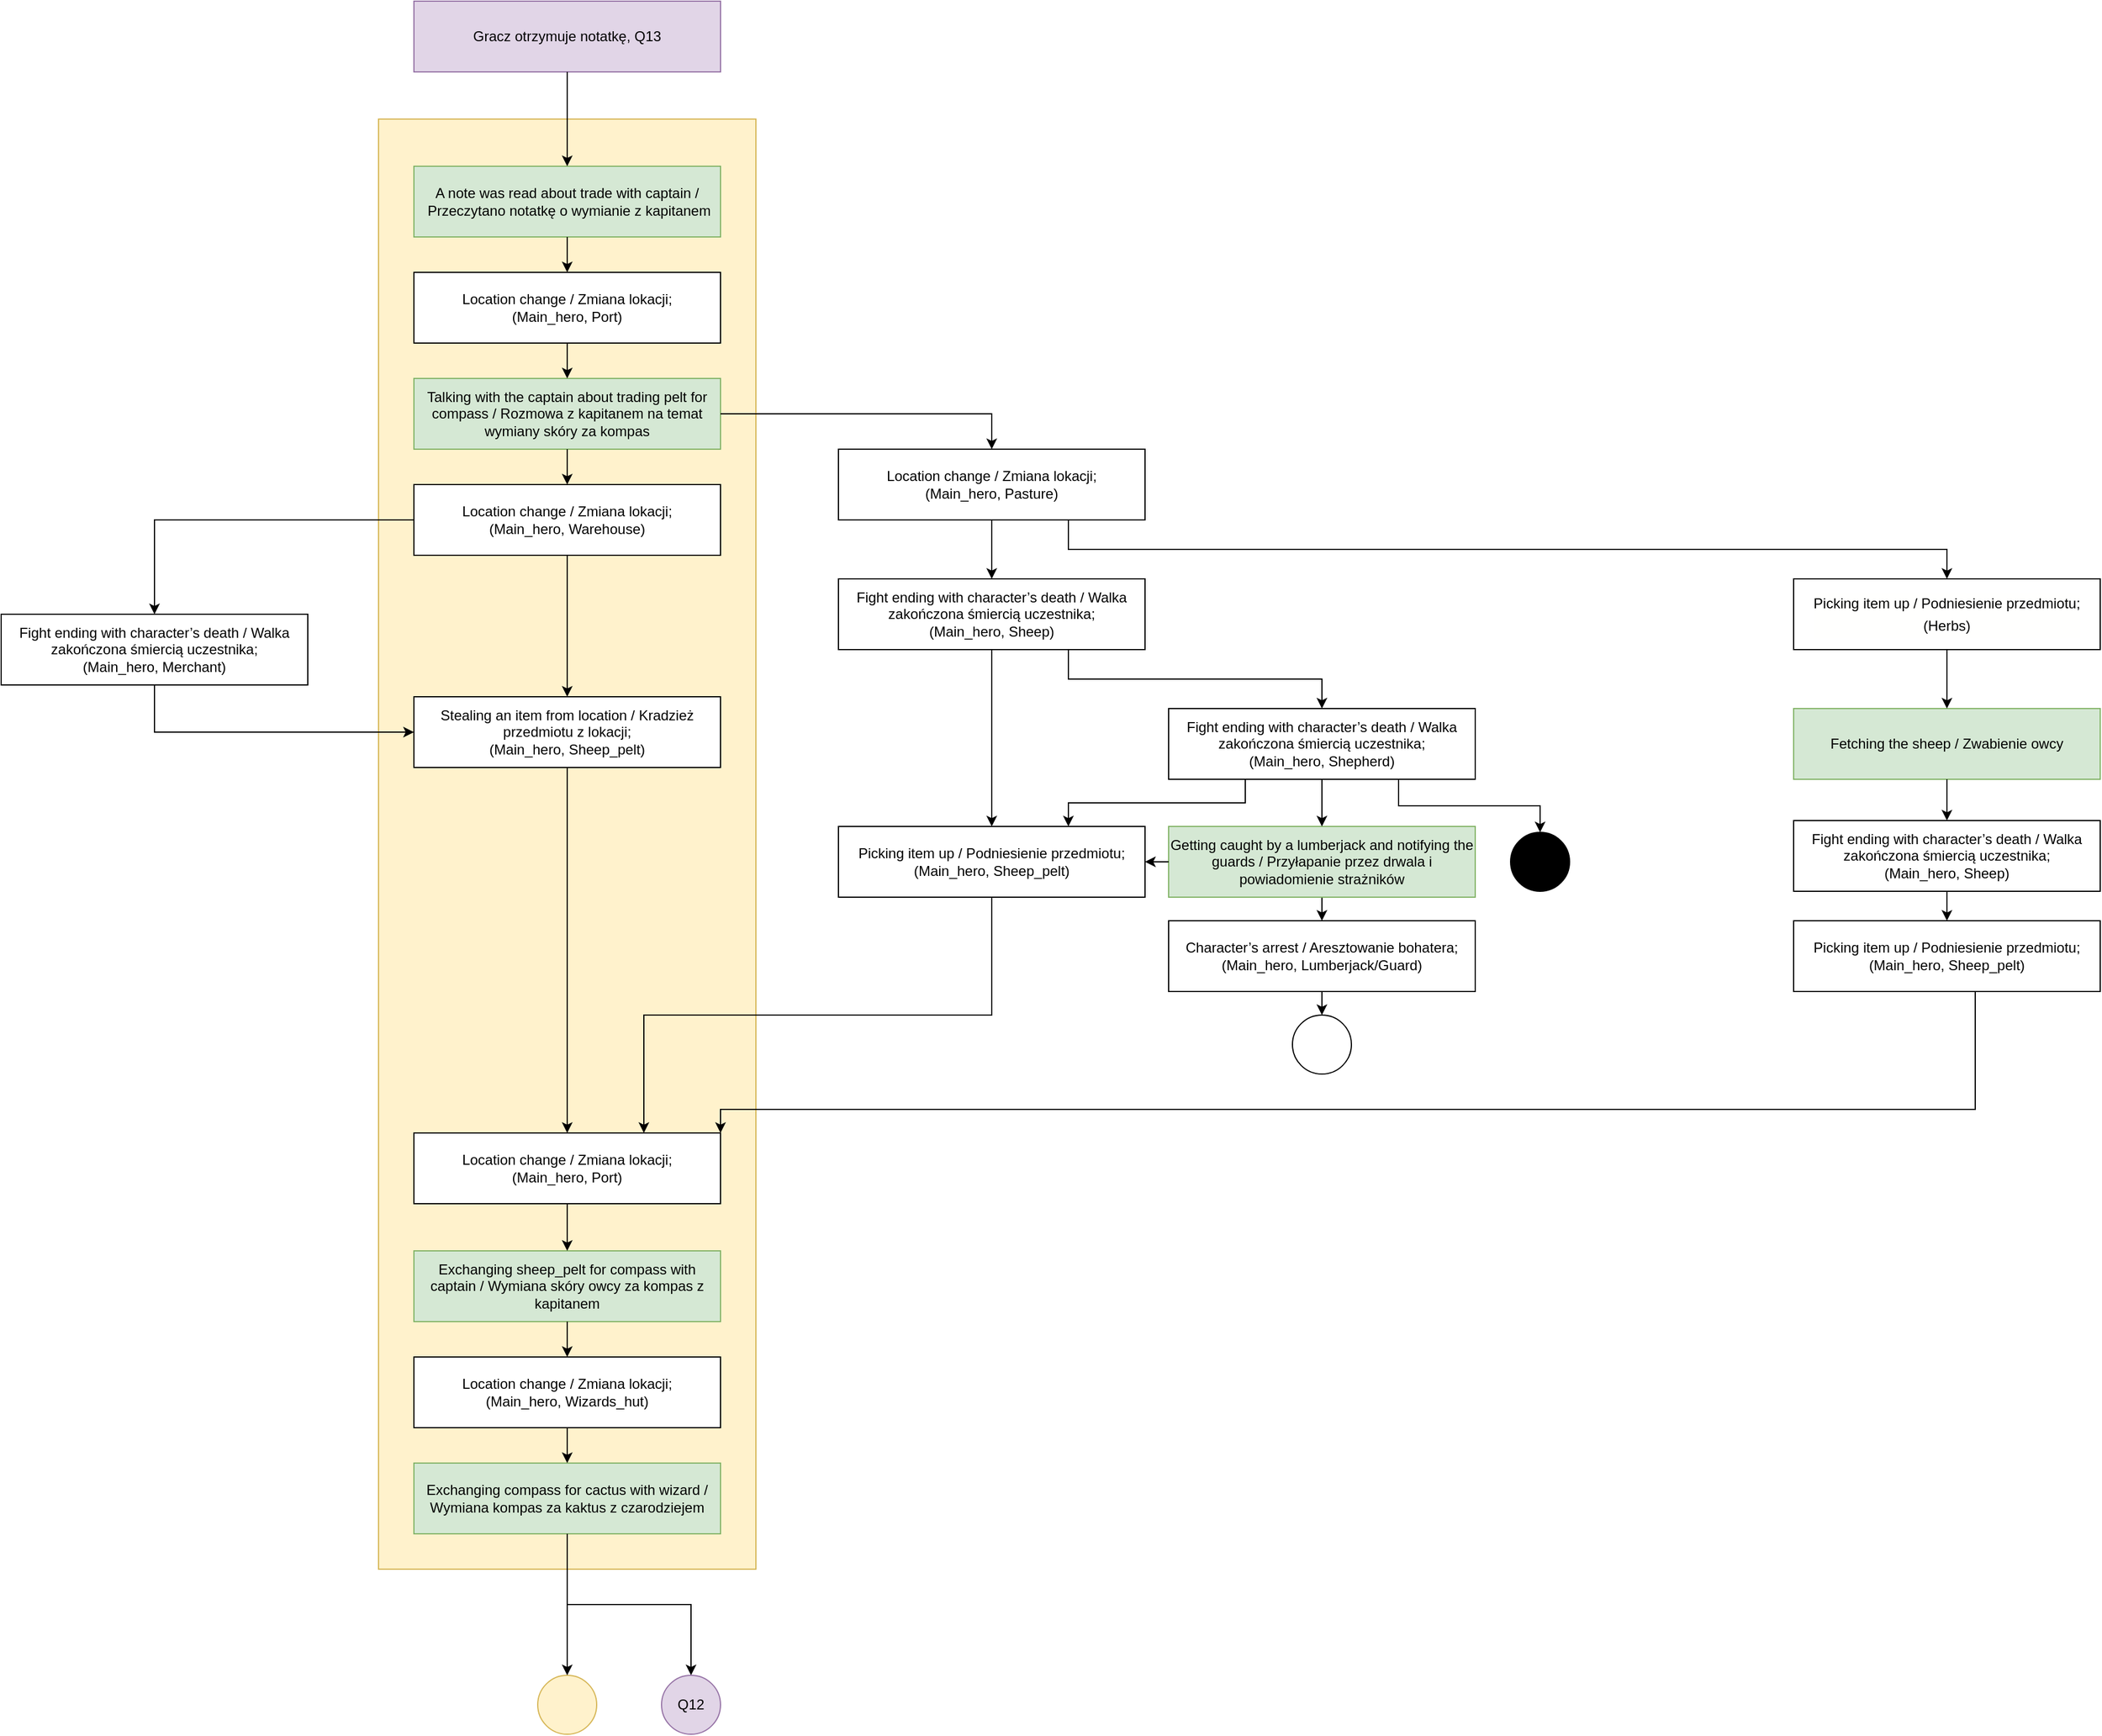 <mxfile version="14.5.1" type="device"><diagram id="sRt3XOSSRc_ZD3XOfln8" name="Page-1"><mxGraphModel dx="1662" dy="2670" grid="1" gridSize="10" guides="1" tooltips="1" connect="1" arrows="1" fold="1" page="1" pageScale="1" pageWidth="1169" pageHeight="1654" math="0" shadow="0"><root><mxCell id="0"/><mxCell id="1" parent="0"/><mxCell id="6zPYJ-crkqrLIFzcZijL-1" value="" style="rounded=0;whiteSpace=wrap;html=1;fillColor=#FFF2CC;strokeColor=#d6b656;" parent="1" vertex="1"><mxGeometry x="400" y="50" width="320" height="1230" as="geometry"/></mxCell><mxCell id="7CqqYZUphyjUY_CvdWLK-1" value="&lt;div style=&quot;&quot;&gt;&lt;font style=&quot;font-size: 12px;&quot;&gt;A note was read about trade with captain /&lt;/font&gt;&lt;/div&gt;&lt;div style=&quot;&quot;&gt;&lt;font style=&quot;font-size: 12px;&quot;&gt;&amp;nbsp;Przeczytano notatkę o wymianie z kapitanem&lt;br&gt;&lt;/font&gt;&lt;/div&gt;" style="rounded=0;whiteSpace=wrap;html=1;fillColor=#d5e8d4;strokeColor=#82b366;" parent="1" vertex="1"><mxGeometry x="430" y="90" width="260" height="60" as="geometry"/></mxCell><mxCell id="T73-PcmhlN8OZCeOkNLN-1" value="&lt;div&gt;Location change / Zmiana lokacji;&lt;/div&gt;&lt;div&gt;(Main_hero, Port)&lt;br&gt;&lt;/div&gt;" style="rounded=0;whiteSpace=wrap;html=1;" parent="1" vertex="1"><mxGeometry x="430" y="180" width="260" height="60" as="geometry"/></mxCell><mxCell id="T73-PcmhlN8OZCeOkNLN-2" value="&lt;font style=&quot;font-size: 12px;&quot;&gt;Talking with the captain about trading pelt for compass / Rozmowa z kapitanem na temat wymiany skóry za kompas&lt;br&gt;&lt;/font&gt;" style="rounded=0;whiteSpace=wrap;html=1;fillColor=#d5e8d4;strokeColor=#82b366;" parent="1" vertex="1"><mxGeometry x="430" y="270" width="260" height="60" as="geometry"/></mxCell><mxCell id="T73-PcmhlN8OZCeOkNLN-3" value="&lt;div&gt;Location change / Zmiana lokacji;&lt;/div&gt;&lt;div&gt;(Main_hero, Warehouse)&lt;br&gt;&lt;/div&gt;" style="rounded=0;whiteSpace=wrap;html=1;" parent="1" vertex="1"><mxGeometry x="430" y="360" width="260" height="60" as="geometry"/></mxCell><mxCell id="T73-PcmhlN8OZCeOkNLN-4" value="&lt;div&gt;Location change / Zmiana lokacji;&lt;/div&gt;&lt;div&gt;(Main_hero, Pasture)&lt;br&gt;&lt;/div&gt;" style="rounded=0;whiteSpace=wrap;html=1;" parent="1" vertex="1"><mxGeometry x="790" y="330" width="260" height="60" as="geometry"/></mxCell><mxCell id="0s86_DC0YG0aBVZ3_fCU-7" value="" style="edgeStyle=orthogonalEdgeStyle;rounded=0;orthogonalLoop=1;jettySize=auto;html=1;entryX=0.5;entryY=0;entryDx=0;entryDy=0;" parent="1" source="kFfQihlGCeQOxYCqwDpU-2" target="kFfQihlGCeQOxYCqwDpU-33" edge="1"><mxGeometry relative="1" as="geometry"><mxPoint x="560.0" y="910" as="targetPoint"/></mxGeometry></mxCell><mxCell id="kFfQihlGCeQOxYCqwDpU-2" value="&lt;div&gt;Stealing an item from location / Kradzież przedmiotu z lokacji;&lt;br&gt;(Main_hero, Sheep_pelt)&lt;/div&gt;" style="rounded=0;whiteSpace=wrap;html=1;" parent="1" vertex="1"><mxGeometry x="430" y="540" width="260" height="60" as="geometry"/></mxCell><mxCell id="kFfQihlGCeQOxYCqwDpU-16" value="" style="endArrow=classic;html=1;rounded=0;entryX=0.5;entryY=0;entryDx=0;entryDy=0;exitX=0.5;exitY=1;exitDx=0;exitDy=0;" parent="1" source="T73-PcmhlN8OZCeOkNLN-3" target="kFfQihlGCeQOxYCqwDpU-2" edge="1"><mxGeometry width="50" height="50" relative="1" as="geometry"><mxPoint x="560" y="520" as="sourcePoint"/><mxPoint x="80" y="600" as="targetPoint"/></mxGeometry></mxCell><mxCell id="kFfQihlGCeQOxYCqwDpU-18" value="" style="endArrow=classic;html=1;rounded=0;exitX=0.5;exitY=1;exitDx=0;exitDy=0;" parent="1" source="7CqqYZUphyjUY_CvdWLK-1" target="T73-PcmhlN8OZCeOkNLN-1" edge="1"><mxGeometry width="50" height="50" relative="1" as="geometry"><mxPoint x="750" y="380" as="sourcePoint"/><mxPoint x="800" y="330" as="targetPoint"/></mxGeometry></mxCell><mxCell id="kFfQihlGCeQOxYCqwDpU-19" value="" style="endArrow=classic;html=1;rounded=0;exitX=0.5;exitY=1;exitDx=0;exitDy=0;entryX=0.5;entryY=0;entryDx=0;entryDy=0;" parent="1" source="T73-PcmhlN8OZCeOkNLN-1" target="T73-PcmhlN8OZCeOkNLN-2" edge="1"><mxGeometry width="50" height="50" relative="1" as="geometry"><mxPoint x="750" y="380" as="sourcePoint"/><mxPoint x="800" y="330" as="targetPoint"/></mxGeometry></mxCell><mxCell id="kFfQihlGCeQOxYCqwDpU-20" value="" style="endArrow=classic;html=1;rounded=0;exitX=1;exitY=0.5;exitDx=0;exitDy=0;entryX=0.5;entryY=0;entryDx=0;entryDy=0;edgeStyle=orthogonalEdgeStyle;" parent="1" source="T73-PcmhlN8OZCeOkNLN-2" target="T73-PcmhlN8OZCeOkNLN-4" edge="1"><mxGeometry width="50" height="50" relative="1" as="geometry"><mxPoint x="1060" y="380" as="sourcePoint"/><mxPoint x="1110" y="330" as="targetPoint"/></mxGeometry></mxCell><mxCell id="kFfQihlGCeQOxYCqwDpU-21" value="&lt;div&gt;Fetching the sheep / Zwabienie owcy&lt;/div&gt;" style="rounded=0;whiteSpace=wrap;html=1;fillColor=#d5e8d4;strokeColor=#82b366;" parent="1" vertex="1"><mxGeometry x="1600" y="550" width="260" height="60" as="geometry"/></mxCell><mxCell id="kFfQihlGCeQOxYCqwDpU-23" value="&lt;div&gt;Fight ending with character’s death / Walka zakończona śmiercią uczestnika;&lt;/div&gt;&lt;div&gt;(Main_hero, Shepherd)&lt;br&gt;&lt;/div&gt;" style="rounded=0;whiteSpace=wrap;html=1;" parent="1" vertex="1"><mxGeometry x="1070" y="550" width="260" height="60" as="geometry"/></mxCell><mxCell id="kFfQihlGCeQOxYCqwDpU-24" value="" style="ellipse;whiteSpace=wrap;html=1;aspect=fixed;fillColor=#000000000;" parent="1" vertex="1"><mxGeometry x="1360" y="655" width="50" height="50" as="geometry"/></mxCell><mxCell id="kFfQihlGCeQOxYCqwDpU-25" value="" style="endArrow=classic;html=1;rounded=0;exitX=0.75;exitY=1;exitDx=0;exitDy=0;entryX=0.5;entryY=0;entryDx=0;entryDy=0;edgeStyle=orthogonalEdgeStyle;" parent="1" source="kFfQihlGCeQOxYCqwDpU-23" target="kFfQihlGCeQOxYCqwDpU-24" edge="1"><mxGeometry width="50" height="50" relative="1" as="geometry"><mxPoint x="750" y="610" as="sourcePoint"/><mxPoint x="800" y="560" as="targetPoint"/></mxGeometry></mxCell><mxCell id="kFfQihlGCeQOxYCqwDpU-33" value="&lt;div&gt;Location change / Zmiana lokacji;&lt;/div&gt;&lt;div&gt;(Main_hero, Port)&lt;br&gt;&lt;/div&gt;" style="rounded=0;whiteSpace=wrap;html=1;" parent="1" vertex="1"><mxGeometry x="430" y="910" width="260" height="60" as="geometry"/></mxCell><mxCell id="kFfQihlGCeQOxYCqwDpU-35" value="&lt;div&gt;Exchanging sheep_pelt for compass with captain / Wymiana skóry owcy za kompas z kapitanem&lt;br&gt;&lt;/div&gt;" style="rounded=0;whiteSpace=wrap;html=1;fillColor=#d5e8d4;strokeColor=#82b366;" parent="1" vertex="1"><mxGeometry x="430" y="1010" width="260" height="60" as="geometry"/></mxCell><mxCell id="kFfQihlGCeQOxYCqwDpU-36" value="" style="endArrow=classic;html=1;rounded=0;exitX=0.5;exitY=1;exitDx=0;exitDy=0;" parent="1" source="kFfQihlGCeQOxYCqwDpU-33" target="kFfQihlGCeQOxYCqwDpU-35" edge="1"><mxGeometry width="50" height="50" relative="1" as="geometry"><mxPoint x="740" y="1010" as="sourcePoint"/><mxPoint x="790" y="960" as="targetPoint"/></mxGeometry></mxCell><mxCell id="kFfQihlGCeQOxYCqwDpU-37" value="&lt;div&gt;Location change / Zmiana lokacji;&lt;/div&gt;&lt;div&gt;(Main_hero, Wizards_hut)&lt;br&gt;&lt;/div&gt;" style="rounded=0;whiteSpace=wrap;html=1;" parent="1" vertex="1"><mxGeometry x="430" y="1100" width="260" height="60" as="geometry"/></mxCell><mxCell id="kFfQihlGCeQOxYCqwDpU-38" value="" style="endArrow=classic;html=1;rounded=0;exitX=0.5;exitY=1;exitDx=0;exitDy=0;entryX=0.5;entryY=0;entryDx=0;entryDy=0;" parent="1" source="kFfQihlGCeQOxYCqwDpU-35" target="kFfQihlGCeQOxYCqwDpU-37" edge="1"><mxGeometry width="50" height="50" relative="1" as="geometry"><mxPoint x="740" y="1000" as="sourcePoint"/><mxPoint x="790" y="950" as="targetPoint"/></mxGeometry></mxCell><mxCell id="kFfQihlGCeQOxYCqwDpU-39" value="&lt;div&gt;Exchanging compass for cactus with wizard / Wymiana kompas za kaktus z czarodziejem&lt;/div&gt;" style="rounded=0;whiteSpace=wrap;html=1;fillColor=#d5e8d4;strokeColor=#82b366;" parent="1" vertex="1"><mxGeometry x="430" y="1190" width="260" height="60" as="geometry"/></mxCell><mxCell id="kFfQihlGCeQOxYCqwDpU-40" value="" style="endArrow=classic;html=1;rounded=0;exitX=0.5;exitY=1;exitDx=0;exitDy=0;entryX=0.5;entryY=0;entryDx=0;entryDy=0;" parent="1" source="kFfQihlGCeQOxYCqwDpU-37" target="kFfQihlGCeQOxYCqwDpU-39" edge="1"><mxGeometry width="50" height="50" relative="1" as="geometry"><mxPoint x="740" y="1010" as="sourcePoint"/><mxPoint x="790" y="960" as="targetPoint"/></mxGeometry></mxCell><mxCell id="0s86_DC0YG0aBVZ3_fCU-14" style="edgeStyle=orthogonalEdgeStyle;rounded=0;orthogonalLoop=1;jettySize=auto;html=1;exitX=0.5;exitY=1;exitDx=0;exitDy=0;entryX=0.5;entryY=0;entryDx=0;entryDy=0;fontSize=12;" parent="1" source="kFfQihlGCeQOxYCqwDpU-43" target="kFfQihlGCeQOxYCqwDpU-44" edge="1"><mxGeometry relative="1" as="geometry"/></mxCell><mxCell id="kFfQihlGCeQOxYCqwDpU-43" value="&lt;div&gt;Getting caught by a lumberjack and notifying the guards / Przyłapanie przez drwala i powiadomienie strażników&lt;br&gt;&lt;/div&gt;" style="rounded=0;whiteSpace=wrap;html=1;fillColor=#d5e8d4;strokeColor=#82b366;" parent="1" vertex="1"><mxGeometry x="1070" y="650" width="260" height="60" as="geometry"/></mxCell><mxCell id="kFfQihlGCeQOxYCqwDpU-44" value="&lt;div&gt;Character’s arrest / Aresztowanie bohatera;&lt;/div&gt;&lt;div&gt;(Main_hero, Lumberjack/Guard)&lt;br&gt;&lt;/div&gt;" style="rounded=0;whiteSpace=wrap;html=1;" parent="1" vertex="1"><mxGeometry x="1070" y="730" width="260" height="60" as="geometry"/></mxCell><mxCell id="kFfQihlGCeQOxYCqwDpU-47" value="" style="ellipse;whiteSpace=wrap;html=1;aspect=fixed;fillColor=#ffffff;" parent="1" vertex="1"><mxGeometry x="1175" y="810" width="50" height="50" as="geometry"/></mxCell><mxCell id="kFfQihlGCeQOxYCqwDpU-48" value="" style="endArrow=classic;html=1;rounded=0;exitX=0.5;exitY=1;exitDx=0;exitDy=0;entryX=0.5;entryY=0;entryDx=0;entryDy=0;" parent="1" source="kFfQihlGCeQOxYCqwDpU-44" target="kFfQihlGCeQOxYCqwDpU-47" edge="1"><mxGeometry width="50" height="50" relative="1" as="geometry"><mxPoint x="800" y="880" as="sourcePoint"/><mxPoint x="850" y="830" as="targetPoint"/></mxGeometry></mxCell><mxCell id="kFfQihlGCeQOxYCqwDpU-50" value="" style="endArrow=classic;html=1;rounded=0;entryX=0.5;entryY=0;entryDx=0;entryDy=0;exitX=0.5;exitY=1;exitDx=0;exitDy=0;edgeStyle=orthogonalEdgeStyle;" parent="1" source="kFfQihlGCeQOxYCqwDpU-39" target="kFfQihlGCeQOxYCqwDpU-59" edge="1"><mxGeometry width="50" height="50" relative="1" as="geometry"><mxPoint x="560" y="1130" as="sourcePoint"/><mxPoint x="560" y="1200" as="targetPoint"/></mxGeometry></mxCell><mxCell id="kFfQihlGCeQOxYCqwDpU-56" value="&lt;div style=&quot;&quot;&gt;&lt;font style=&quot;font-size: 12px;&quot;&gt;Gracz otrzymuje notatkę, Q13&lt;/font&gt;&lt;/div&gt;" style="rounded=0;whiteSpace=wrap;html=1;fillColor=#e1d5e7;strokeColor=#9673a6;" parent="1" vertex="1"><mxGeometry x="430" y="-50" width="260" height="60" as="geometry"/></mxCell><mxCell id="kFfQihlGCeQOxYCqwDpU-57" value="" style="endArrow=classic;html=1;rounded=0;exitX=0.5;exitY=1;exitDx=0;exitDy=0;entryX=0.5;entryY=0;entryDx=0;entryDy=0;" parent="1" source="kFfQihlGCeQOxYCqwDpU-56" target="7CqqYZUphyjUY_CvdWLK-1" edge="1"><mxGeometry width="50" height="50" relative="1" as="geometry"><mxPoint x="510" y="20" as="sourcePoint"/><mxPoint x="560" y="-30" as="targetPoint"/></mxGeometry></mxCell><mxCell id="kFfQihlGCeQOxYCqwDpU-59" value="Q12" style="ellipse;whiteSpace=wrap;html=1;aspect=fixed;fillColor=#e1d5e7;strokeColor=#9673a6;" parent="1" vertex="1"><mxGeometry x="640" y="1370" width="50" height="50" as="geometry"/></mxCell><mxCell id="uJ2g76JKTfY3Ea2dNQTL-1" value="" style="ellipse;whiteSpace=wrap;html=1;aspect=fixed;fillColor=#fff2cc;strokeColor=#d6b656;" parent="1" vertex="1"><mxGeometry x="535" y="1370" width="50" height="50" as="geometry"/></mxCell><mxCell id="0s86_DC0YG0aBVZ3_fCU-3" value="" style="endArrow=classic;html=1;rounded=0;entryX=0.5;entryY=0;entryDx=0;entryDy=0;exitX=0.5;exitY=1;exitDx=0;exitDy=0;" parent="1" source="T73-PcmhlN8OZCeOkNLN-2" target="T73-PcmhlN8OZCeOkNLN-3" edge="1"><mxGeometry width="50" height="50" relative="1" as="geometry"><mxPoint x="420" y="360" as="sourcePoint"/><mxPoint x="470" y="310" as="targetPoint"/></mxGeometry></mxCell><mxCell id="0s86_DC0YG0aBVZ3_fCU-6" value="" style="endArrow=classic;html=1;rounded=0;exitX=0.5;exitY=1;exitDx=0;exitDy=0;entryX=0.5;entryY=0;entryDx=0;entryDy=0;" parent="1" source="kFfQihlGCeQOxYCqwDpU-39" target="uJ2g76JKTfY3Ea2dNQTL-1" edge="1"><mxGeometry width="50" height="50" relative="1" as="geometry"><mxPoint x="670" y="1530" as="sourcePoint"/><mxPoint x="720" y="1480" as="targetPoint"/></mxGeometry></mxCell><mxCell id="0s86_DC0YG0aBVZ3_fCU-24" style="edgeStyle=orthogonalEdgeStyle;rounded=0;orthogonalLoop=1;jettySize=auto;html=1;entryX=0.5;entryY=0;entryDx=0;entryDy=0;fontSize=12;" parent="1" source="0s86_DC0YG0aBVZ3_fCU-16" target="0s86_DC0YG0aBVZ3_fCU-23" edge="1"><mxGeometry relative="1" as="geometry"/></mxCell><mxCell id="0s86_DC0YG0aBVZ3_fCU-16" value="&lt;div&gt;Fight ending with character’s death / Walka zakończona śmiercią uczestnika;&lt;/div&gt;&lt;div&gt;(Main_hero, Sheep)&lt;br&gt;&lt;/div&gt;" style="rounded=0;whiteSpace=wrap;html=1;" parent="1" vertex="1"><mxGeometry x="790" y="440" width="260" height="60" as="geometry"/></mxCell><mxCell id="0s86_DC0YG0aBVZ3_fCU-22" value="" style="endArrow=classic;html=1;rounded=0;fontSize=12;exitX=0.5;exitY=1;exitDx=0;exitDy=0;entryX=0.5;entryY=0;entryDx=0;entryDy=0;" parent="1" source="kFfQihlGCeQOxYCqwDpU-23" target="kFfQihlGCeQOxYCqwDpU-43" edge="1"><mxGeometry width="50" height="50" relative="1" as="geometry"><mxPoint x="980" y="700" as="sourcePoint"/><mxPoint x="1030" y="650" as="targetPoint"/></mxGeometry></mxCell><mxCell id="0s86_DC0YG0aBVZ3_fCU-23" value="&lt;div&gt;Picking item up / Podniesienie przedmiotu;&lt;/div&gt;&lt;div&gt;(Main_hero, Sheep_pelt)&lt;br&gt;&lt;/div&gt;" style="rounded=0;whiteSpace=wrap;html=1;" parent="1" vertex="1"><mxGeometry x="790" y="650" width="260" height="60" as="geometry"/></mxCell><mxCell id="0s86_DC0YG0aBVZ3_fCU-25" value="" style="endArrow=classic;html=1;rounded=0;fontSize=12;exitX=0.5;exitY=1;exitDx=0;exitDy=0;entryX=0.75;entryY=0;entryDx=0;entryDy=0;edgeStyle=orthogonalEdgeStyle;" parent="1" source="0s86_DC0YG0aBVZ3_fCU-23" target="kFfQihlGCeQOxYCqwDpU-33" edge="1"><mxGeometry width="50" height="50" relative="1" as="geometry"><mxPoint x="950" y="640" as="sourcePoint"/><mxPoint x="1000" y="590" as="targetPoint"/></mxGeometry></mxCell><mxCell id="82gHZ8v3ASbVWpBG7fLa-2" value="" style="endArrow=classic;html=1;rounded=0;exitX=0.75;exitY=1;exitDx=0;exitDy=0;entryX=0.5;entryY=0;entryDx=0;entryDy=0;edgeStyle=orthogonalEdgeStyle;" parent="1" source="0s86_DC0YG0aBVZ3_fCU-16" target="kFfQihlGCeQOxYCqwDpU-23" edge="1"><mxGeometry width="50" height="50" relative="1" as="geometry"><mxPoint x="910" y="630" as="sourcePoint"/><mxPoint x="960" y="580" as="targetPoint"/></mxGeometry></mxCell><mxCell id="82gHZ8v3ASbVWpBG7fLa-4" value="" style="endArrow=classic;html=1;rounded=0;exitX=0.5;exitY=1;exitDx=0;exitDy=0;entryX=0.5;entryY=0;entryDx=0;entryDy=0;" parent="1" source="T73-PcmhlN8OZCeOkNLN-4" target="0s86_DC0YG0aBVZ3_fCU-16" edge="1"><mxGeometry width="50" height="50" relative="1" as="geometry"><mxPoint x="740" y="650" as="sourcePoint"/><mxPoint x="790" y="600" as="targetPoint"/></mxGeometry></mxCell><mxCell id="82gHZ8v3ASbVWpBG7fLa-5" value="&lt;div&gt;Fight ending with character’s death / Walka zakończona śmiercią uczestnika;&lt;/div&gt;&lt;div&gt;(Main_hero, Sheep)&lt;br&gt;&lt;/div&gt;" style="rounded=0;whiteSpace=wrap;html=1;" parent="1" vertex="1"><mxGeometry x="1600" y="645" width="260" height="60" as="geometry"/></mxCell><mxCell id="82gHZ8v3ASbVWpBG7fLa-6" value="" style="endArrow=classic;html=1;rounded=0;exitX=0.5;exitY=1;exitDx=0;exitDy=0;" parent="1" source="kFfQihlGCeQOxYCqwDpU-21" target="82gHZ8v3ASbVWpBG7fLa-5" edge="1"><mxGeometry width="50" height="50" relative="1" as="geometry"><mxPoint x="1776" y="650" as="sourcePoint"/><mxPoint x="1826" y="600" as="targetPoint"/></mxGeometry></mxCell><mxCell id="82gHZ8v3ASbVWpBG7fLa-7" value="" style="endArrow=classic;html=1;rounded=0;edgeStyle=orthogonalEdgeStyle;entryX=1;entryY=0;entryDx=0;entryDy=0;exitX=0.5;exitY=1;exitDx=0;exitDy=0;" parent="1" source="lKOIgcUCxpvkxNY_4piN-1" target="kFfQihlGCeQOxYCqwDpU-33" edge="1"><mxGeometry width="50" height="50" relative="1" as="geometry"><mxPoint x="1754" y="810" as="sourcePoint"/><mxPoint x="680" y="920" as="targetPoint"/><Array as="points"><mxPoint x="1754" y="890"/><mxPoint x="690" y="890"/></Array></mxGeometry></mxCell><mxCell id="82gHZ8v3ASbVWpBG7fLa-8" value="" style="endArrow=classic;html=1;rounded=0;exitX=0.25;exitY=1;exitDx=0;exitDy=0;entryX=0.75;entryY=0;entryDx=0;entryDy=0;edgeStyle=orthogonalEdgeStyle;" parent="1" source="kFfQihlGCeQOxYCqwDpU-23" target="0s86_DC0YG0aBVZ3_fCU-23" edge="1"><mxGeometry width="50" height="50" relative="1" as="geometry"><mxPoint x="1040" y="650" as="sourcePoint"/><mxPoint x="1090" y="600" as="targetPoint"/></mxGeometry></mxCell><mxCell id="82gHZ8v3ASbVWpBG7fLa-9" value="&lt;div style=&quot;color: rgb(0, 0, 0); background-color: rgb(255, 255, 254); font-weight: normal; line-height: 19px;&quot;&gt;&lt;div&gt;&lt;font style=&quot;font-size: 12px;&quot; face=&quot;Helvetica&quot;&gt;Picking item up / Podniesienie przedmiotu&lt;/font&gt;;&lt;br&gt;(Herbs)&lt;br&gt;&lt;/div&gt;&lt;/div&gt;" style="rounded=0;whiteSpace=wrap;html=1;" parent="1" vertex="1"><mxGeometry x="1600" y="440" width="260" height="60" as="geometry"/></mxCell><mxCell id="82gHZ8v3ASbVWpBG7fLa-10" value="" style="endArrow=classic;html=1;rounded=0;fontFamily=Helvetica;fontSize=12;exitX=0.75;exitY=1;exitDx=0;exitDy=0;entryX=0.5;entryY=0;entryDx=0;entryDy=0;edgeStyle=orthogonalEdgeStyle;" parent="1" source="T73-PcmhlN8OZCeOkNLN-4" target="82gHZ8v3ASbVWpBG7fLa-9" edge="1"><mxGeometry width="50" height="50" relative="1" as="geometry"><mxPoint x="1330" y="580" as="sourcePoint"/><mxPoint x="1380" y="530" as="targetPoint"/></mxGeometry></mxCell><mxCell id="82gHZ8v3ASbVWpBG7fLa-11" value="" style="endArrow=classic;html=1;rounded=0;fontFamily=Helvetica;fontSize=12;exitX=0.5;exitY=1;exitDx=0;exitDy=0;entryX=0.5;entryY=0;entryDx=0;entryDy=0;" parent="1" source="82gHZ8v3ASbVWpBG7fLa-9" target="kFfQihlGCeQOxYCqwDpU-21" edge="1"><mxGeometry width="50" height="50" relative="1" as="geometry"><mxPoint x="1526" y="590" as="sourcePoint"/><mxPoint x="1576" y="540" as="targetPoint"/></mxGeometry></mxCell><mxCell id="V8_-HjHc_3jvTxJk_chS-1" value="&lt;div&gt;Fight ending with character’s death / Walka zakończona śmiercią uczestnika;&lt;/div&gt;&lt;div&gt;(Main_hero, Merchant)&lt;br&gt;&lt;/div&gt;" style="rounded=0;whiteSpace=wrap;html=1;" parent="1" vertex="1"><mxGeometry x="80" y="470" width="260" height="60" as="geometry"/></mxCell><mxCell id="V8_-HjHc_3jvTxJk_chS-2" value="" style="endArrow=classic;html=1;rounded=0;edgeStyle=orthogonalEdgeStyle;exitX=0;exitY=0.5;exitDx=0;exitDy=0;entryX=0.5;entryY=0;entryDx=0;entryDy=0;" parent="1" source="T73-PcmhlN8OZCeOkNLN-3" target="V8_-HjHc_3jvTxJk_chS-1" edge="1"><mxGeometry width="50" height="50" relative="1" as="geometry"><mxPoint x="150" y="290" as="sourcePoint"/><mxPoint x="190" y="450" as="targetPoint"/><Array as="points"><mxPoint x="210" y="390"/></Array></mxGeometry></mxCell><mxCell id="V8_-HjHc_3jvTxJk_chS-3" value="" style="endArrow=classic;html=1;rounded=0;edgeStyle=orthogonalEdgeStyle;exitX=0.5;exitY=1;exitDx=0;exitDy=0;entryX=0;entryY=0.5;entryDx=0;entryDy=0;" parent="1" source="V8_-HjHc_3jvTxJk_chS-1" target="kFfQihlGCeQOxYCqwDpU-2" edge="1"><mxGeometry width="50" height="50" relative="1" as="geometry"><mxPoint x="390" y="580" as="sourcePoint"/><mxPoint x="350" y="580" as="targetPoint"/><Array as="points"><mxPoint x="210" y="570"/></Array></mxGeometry></mxCell><mxCell id="lKOIgcUCxpvkxNY_4piN-1" value="&lt;div&gt;&lt;font style=&quot;font-size: 12px;&quot; face=&quot;Helvetica&quot;&gt;Picking item up / Podniesienie przedmiotu&lt;/font&gt;;&lt;/div&gt;&lt;div&gt;(Main_hero, Sheep_pelt)&lt;br&gt;&lt;/div&gt;" style="rounded=0;whiteSpace=wrap;html=1;" parent="1" vertex="1"><mxGeometry x="1600" y="730" width="260" height="60" as="geometry"/></mxCell><mxCell id="lKOIgcUCxpvkxNY_4piN-2" value="" style="endArrow=classic;html=1;rounded=0;exitX=0.5;exitY=1;exitDx=0;exitDy=0;entryX=0.5;entryY=0;entryDx=0;entryDy=0;" parent="1" source="82gHZ8v3ASbVWpBG7fLa-5" target="lKOIgcUCxpvkxNY_4piN-1" edge="1"><mxGeometry width="50" height="50" relative="1" as="geometry"><mxPoint x="1740" y="620" as="sourcePoint"/><mxPoint x="1740" y="655" as="targetPoint"/></mxGeometry></mxCell><mxCell id="lKOIgcUCxpvkxNY_4piN-3" value="" style="endArrow=classic;html=1;rounded=0;exitX=0;exitY=0.5;exitDx=0;exitDy=0;entryX=1;entryY=0.5;entryDx=0;entryDy=0;" parent="1" source="kFfQihlGCeQOxYCqwDpU-43" target="0s86_DC0YG0aBVZ3_fCU-23" edge="1"><mxGeometry width="50" height="50" relative="1" as="geometry"><mxPoint x="1320" y="670" as="sourcePoint"/><mxPoint x="1370" y="620" as="targetPoint"/></mxGeometry></mxCell></root></mxGraphModel></diagram></mxfile>